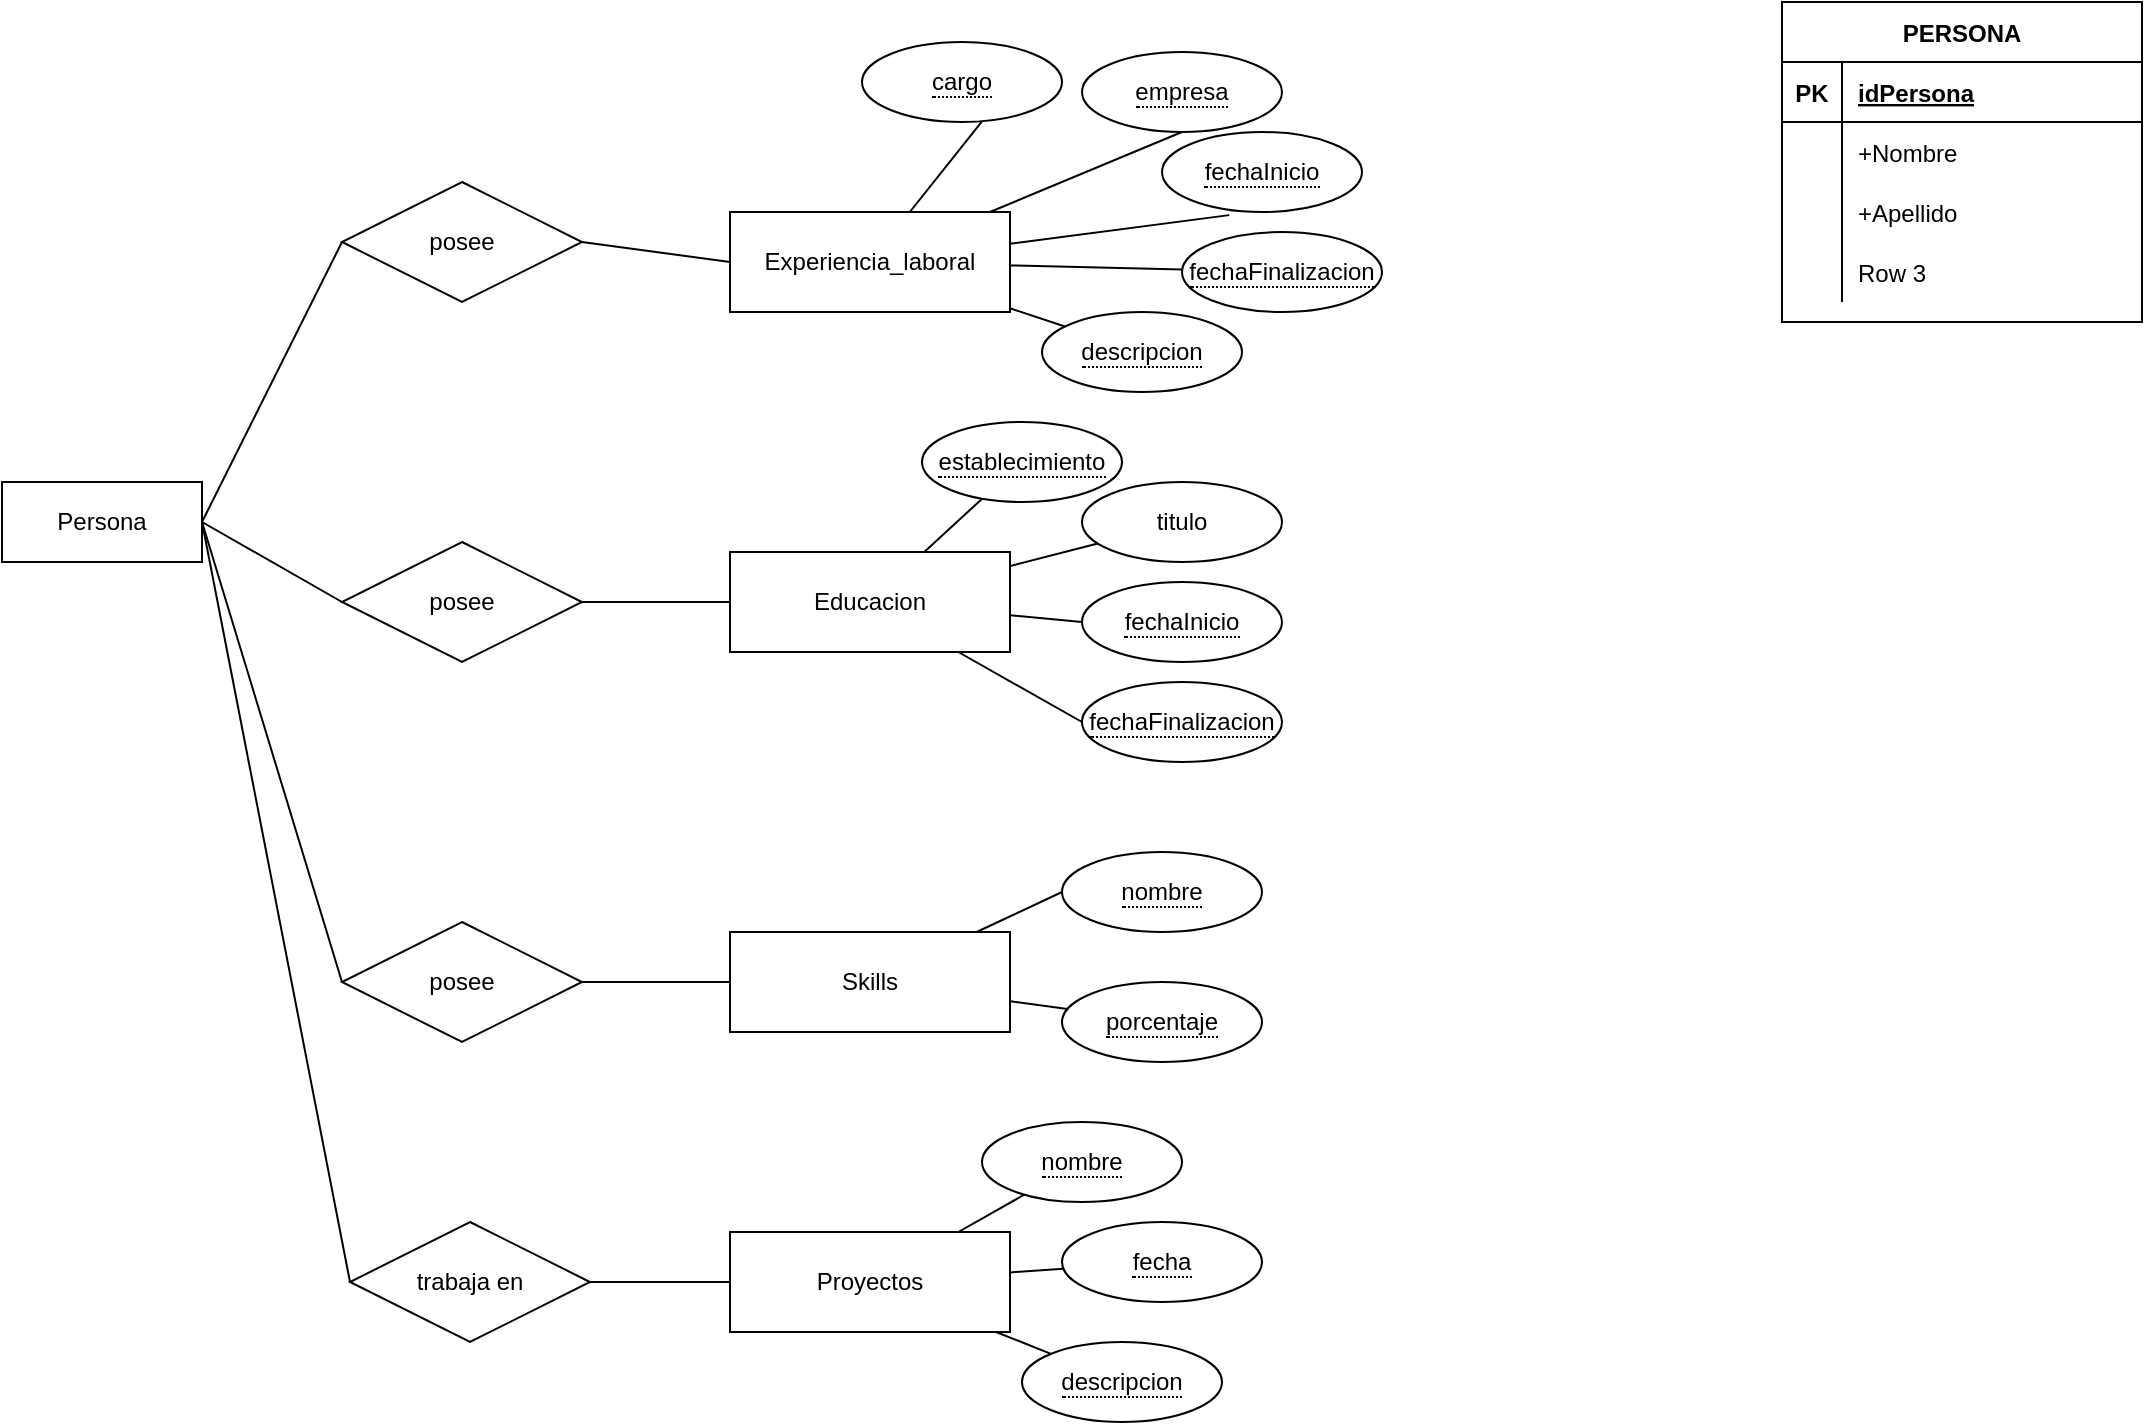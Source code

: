 <mxfile version="17.4.5" type="github">
  <diagram id="QpSm8B5l4Wpi0U74M7_F" name="DER">
    <mxGraphModel dx="1038" dy="560" grid="1" gridSize="10" guides="1" tooltips="1" connect="1" arrows="1" fold="1" page="1" pageScale="1" pageWidth="827" pageHeight="1169" math="0" shadow="0">
      <root>
        <mxCell id="0" />
        <mxCell id="1" parent="0" />
        <mxCell id="fqEM7C4JD5vtZf74MBdX-1" value="PERSONA" style="shape=table;startSize=30;container=1;collapsible=1;childLayout=tableLayout;fixedRows=1;rowLines=0;fontStyle=1;align=center;resizeLast=1;" parent="1" vertex="1">
          <mxGeometry x="940" y="20" width="180" height="160" as="geometry" />
        </mxCell>
        <mxCell id="fqEM7C4JD5vtZf74MBdX-2" value="" style="shape=tableRow;horizontal=0;startSize=0;swimlaneHead=0;swimlaneBody=0;fillColor=none;collapsible=0;dropTarget=0;points=[[0,0.5],[1,0.5]];portConstraint=eastwest;top=0;left=0;right=0;bottom=1;" parent="fqEM7C4JD5vtZf74MBdX-1" vertex="1">
          <mxGeometry y="30" width="180" height="30" as="geometry" />
        </mxCell>
        <mxCell id="fqEM7C4JD5vtZf74MBdX-3" value="PK" style="shape=partialRectangle;connectable=0;fillColor=none;top=0;left=0;bottom=0;right=0;fontStyle=1;overflow=hidden;" parent="fqEM7C4JD5vtZf74MBdX-2" vertex="1">
          <mxGeometry width="30" height="30" as="geometry">
            <mxRectangle width="30" height="30" as="alternateBounds" />
          </mxGeometry>
        </mxCell>
        <mxCell id="fqEM7C4JD5vtZf74MBdX-4" value="idPersona" style="shape=partialRectangle;connectable=0;fillColor=none;top=0;left=0;bottom=0;right=0;align=left;spacingLeft=6;fontStyle=5;overflow=hidden;" parent="fqEM7C4JD5vtZf74MBdX-2" vertex="1">
          <mxGeometry x="30" width="150" height="30" as="geometry">
            <mxRectangle width="150" height="30" as="alternateBounds" />
          </mxGeometry>
        </mxCell>
        <mxCell id="fqEM7C4JD5vtZf74MBdX-5" value="" style="shape=tableRow;horizontal=0;startSize=0;swimlaneHead=0;swimlaneBody=0;fillColor=none;collapsible=0;dropTarget=0;points=[[0,0.5],[1,0.5]];portConstraint=eastwest;top=0;left=0;right=0;bottom=0;" parent="fqEM7C4JD5vtZf74MBdX-1" vertex="1">
          <mxGeometry y="60" width="180" height="30" as="geometry" />
        </mxCell>
        <mxCell id="fqEM7C4JD5vtZf74MBdX-6" value="" style="shape=partialRectangle;connectable=0;fillColor=none;top=0;left=0;bottom=0;right=0;editable=1;overflow=hidden;" parent="fqEM7C4JD5vtZf74MBdX-5" vertex="1">
          <mxGeometry width="30" height="30" as="geometry">
            <mxRectangle width="30" height="30" as="alternateBounds" />
          </mxGeometry>
        </mxCell>
        <mxCell id="fqEM7C4JD5vtZf74MBdX-7" value="+Nombre" style="shape=partialRectangle;connectable=0;fillColor=none;top=0;left=0;bottom=0;right=0;align=left;spacingLeft=6;overflow=hidden;" parent="fqEM7C4JD5vtZf74MBdX-5" vertex="1">
          <mxGeometry x="30" width="150" height="30" as="geometry">
            <mxRectangle width="150" height="30" as="alternateBounds" />
          </mxGeometry>
        </mxCell>
        <mxCell id="fqEM7C4JD5vtZf74MBdX-8" value="" style="shape=tableRow;horizontal=0;startSize=0;swimlaneHead=0;swimlaneBody=0;fillColor=none;collapsible=0;dropTarget=0;points=[[0,0.5],[1,0.5]];portConstraint=eastwest;top=0;left=0;right=0;bottom=0;" parent="fqEM7C4JD5vtZf74MBdX-1" vertex="1">
          <mxGeometry y="90" width="180" height="30" as="geometry" />
        </mxCell>
        <mxCell id="fqEM7C4JD5vtZf74MBdX-9" value="" style="shape=partialRectangle;connectable=0;fillColor=none;top=0;left=0;bottom=0;right=0;editable=1;overflow=hidden;" parent="fqEM7C4JD5vtZf74MBdX-8" vertex="1">
          <mxGeometry width="30" height="30" as="geometry">
            <mxRectangle width="30" height="30" as="alternateBounds" />
          </mxGeometry>
        </mxCell>
        <mxCell id="fqEM7C4JD5vtZf74MBdX-10" value="+Apellido" style="shape=partialRectangle;connectable=0;fillColor=none;top=0;left=0;bottom=0;right=0;align=left;spacingLeft=6;overflow=hidden;" parent="fqEM7C4JD5vtZf74MBdX-8" vertex="1">
          <mxGeometry x="30" width="150" height="30" as="geometry">
            <mxRectangle width="150" height="30" as="alternateBounds" />
          </mxGeometry>
        </mxCell>
        <mxCell id="fqEM7C4JD5vtZf74MBdX-11" value="" style="shape=tableRow;horizontal=0;startSize=0;swimlaneHead=0;swimlaneBody=0;fillColor=none;collapsible=0;dropTarget=0;points=[[0,0.5],[1,0.5]];portConstraint=eastwest;top=0;left=0;right=0;bottom=0;" parent="fqEM7C4JD5vtZf74MBdX-1" vertex="1">
          <mxGeometry y="120" width="180" height="30" as="geometry" />
        </mxCell>
        <mxCell id="fqEM7C4JD5vtZf74MBdX-12" value="" style="shape=partialRectangle;connectable=0;fillColor=none;top=0;left=0;bottom=0;right=0;editable=1;overflow=hidden;" parent="fqEM7C4JD5vtZf74MBdX-11" vertex="1">
          <mxGeometry width="30" height="30" as="geometry">
            <mxRectangle width="30" height="30" as="alternateBounds" />
          </mxGeometry>
        </mxCell>
        <mxCell id="fqEM7C4JD5vtZf74MBdX-13" value="Row 3" style="shape=partialRectangle;connectable=0;fillColor=none;top=0;left=0;bottom=0;right=0;align=left;spacingLeft=6;overflow=hidden;" parent="fqEM7C4JD5vtZf74MBdX-11" vertex="1">
          <mxGeometry x="30" width="150" height="30" as="geometry">
            <mxRectangle width="150" height="30" as="alternateBounds" />
          </mxGeometry>
        </mxCell>
        <mxCell id="chf8NwxJ6LeS7-mmYx3d-1" value="Persona" style="whiteSpace=wrap;html=1;align=center;" parent="1" vertex="1">
          <mxGeometry x="50" y="260" width="100" height="40" as="geometry" />
        </mxCell>
        <mxCell id="chf8NwxJ6LeS7-mmYx3d-43" style="edgeStyle=none;shape=connector;rounded=0;orthogonalLoop=1;jettySize=auto;html=1;entryX=0.599;entryY=0.996;entryDx=0;entryDy=0;entryPerimeter=0;labelBackgroundColor=default;fontFamily=Helvetica;fontSize=11;fontColor=default;endArrow=none;strokeColor=default;" parent="1" source="chf8NwxJ6LeS7-mmYx3d-3" target="chf8NwxJ6LeS7-mmYx3d-35" edge="1">
          <mxGeometry relative="1" as="geometry" />
        </mxCell>
        <mxCell id="chf8NwxJ6LeS7-mmYx3d-44" style="edgeStyle=none;shape=connector;rounded=0;orthogonalLoop=1;jettySize=auto;html=1;entryX=0.5;entryY=1;entryDx=0;entryDy=0;labelBackgroundColor=default;fontFamily=Helvetica;fontSize=11;fontColor=default;endArrow=none;strokeColor=default;" parent="1" source="chf8NwxJ6LeS7-mmYx3d-3" target="chf8NwxJ6LeS7-mmYx3d-36" edge="1">
          <mxGeometry relative="1" as="geometry" />
        </mxCell>
        <mxCell id="chf8NwxJ6LeS7-mmYx3d-45" style="edgeStyle=none;shape=connector;rounded=0;orthogonalLoop=1;jettySize=auto;html=1;entryX=0.336;entryY=1.039;entryDx=0;entryDy=0;entryPerimeter=0;labelBackgroundColor=default;fontFamily=Helvetica;fontSize=11;fontColor=default;endArrow=none;strokeColor=default;" parent="1" source="chf8NwxJ6LeS7-mmYx3d-3" target="chf8NwxJ6LeS7-mmYx3d-37" edge="1">
          <mxGeometry relative="1" as="geometry" />
        </mxCell>
        <mxCell id="chf8NwxJ6LeS7-mmYx3d-46" style="edgeStyle=none;shape=connector;rounded=0;orthogonalLoop=1;jettySize=auto;html=1;labelBackgroundColor=default;fontFamily=Helvetica;fontSize=11;fontColor=default;endArrow=none;strokeColor=default;" parent="1" source="chf8NwxJ6LeS7-mmYx3d-3" target="chf8NwxJ6LeS7-mmYx3d-38" edge="1">
          <mxGeometry relative="1" as="geometry" />
        </mxCell>
        <mxCell id="chf8NwxJ6LeS7-mmYx3d-47" style="edgeStyle=none;shape=connector;rounded=0;orthogonalLoop=1;jettySize=auto;html=1;labelBackgroundColor=default;fontFamily=Helvetica;fontSize=11;fontColor=default;endArrow=none;strokeColor=default;" parent="1" source="chf8NwxJ6LeS7-mmYx3d-3" target="chf8NwxJ6LeS7-mmYx3d-39" edge="1">
          <mxGeometry relative="1" as="geometry" />
        </mxCell>
        <mxCell id="chf8NwxJ6LeS7-mmYx3d-3" value="Experiencia_laboral" style="whiteSpace=wrap;html=1;align=center;" parent="1" vertex="1">
          <mxGeometry x="414" y="125" width="140" height="50" as="geometry" />
        </mxCell>
        <mxCell id="chf8NwxJ6LeS7-mmYx3d-49" style="edgeStyle=none;shape=connector;rounded=0;orthogonalLoop=1;jettySize=auto;html=1;labelBackgroundColor=default;fontFamily=Helvetica;fontSize=11;fontColor=default;endArrow=none;strokeColor=default;" parent="1" source="chf8NwxJ6LeS7-mmYx3d-4" target="chf8NwxJ6LeS7-mmYx3d-48" edge="1">
          <mxGeometry relative="1" as="geometry" />
        </mxCell>
        <mxCell id="chf8NwxJ6LeS7-mmYx3d-52" style="edgeStyle=none;shape=connector;rounded=0;orthogonalLoop=1;jettySize=auto;html=1;entryX=0;entryY=0.5;entryDx=0;entryDy=0;labelBackgroundColor=default;fontFamily=Helvetica;fontSize=11;fontColor=default;endArrow=none;strokeColor=default;" parent="1" source="chf8NwxJ6LeS7-mmYx3d-4" target="chf8NwxJ6LeS7-mmYx3d-51" edge="1">
          <mxGeometry relative="1" as="geometry" />
        </mxCell>
        <mxCell id="chf8NwxJ6LeS7-mmYx3d-53" style="edgeStyle=none;shape=connector;rounded=0;orthogonalLoop=1;jettySize=auto;html=1;labelBackgroundColor=default;fontFamily=Helvetica;fontSize=11;fontColor=default;endArrow=none;strokeColor=default;" parent="1" source="chf8NwxJ6LeS7-mmYx3d-4" target="chf8NwxJ6LeS7-mmYx3d-50" edge="1">
          <mxGeometry relative="1" as="geometry" />
        </mxCell>
        <mxCell id="chf8NwxJ6LeS7-mmYx3d-55" style="edgeStyle=none;shape=connector;rounded=0;orthogonalLoop=1;jettySize=auto;html=1;entryX=0;entryY=0.5;entryDx=0;entryDy=0;labelBackgroundColor=default;fontFamily=Helvetica;fontSize=11;fontColor=default;endArrow=none;strokeColor=default;" parent="1" source="chf8NwxJ6LeS7-mmYx3d-4" target="chf8NwxJ6LeS7-mmYx3d-54" edge="1">
          <mxGeometry relative="1" as="geometry" />
        </mxCell>
        <mxCell id="chf8NwxJ6LeS7-mmYx3d-4" value="Educacion" style="whiteSpace=wrap;html=1;align=center;" parent="1" vertex="1">
          <mxGeometry x="414" y="295" width="140" height="50" as="geometry" />
        </mxCell>
        <mxCell id="chf8NwxJ6LeS7-mmYx3d-58" style="edgeStyle=none;shape=connector;rounded=0;orthogonalLoop=1;jettySize=auto;html=1;entryX=0;entryY=0.5;entryDx=0;entryDy=0;labelBackgroundColor=default;fontFamily=Helvetica;fontSize=11;fontColor=default;endArrow=none;strokeColor=default;" parent="1" source="chf8NwxJ6LeS7-mmYx3d-5" target="chf8NwxJ6LeS7-mmYx3d-56" edge="1">
          <mxGeometry relative="1" as="geometry" />
        </mxCell>
        <mxCell id="chf8NwxJ6LeS7-mmYx3d-59" style="edgeStyle=none;shape=connector;rounded=0;orthogonalLoop=1;jettySize=auto;html=1;labelBackgroundColor=default;fontFamily=Helvetica;fontSize=11;fontColor=default;endArrow=none;strokeColor=default;" parent="1" source="chf8NwxJ6LeS7-mmYx3d-5" target="chf8NwxJ6LeS7-mmYx3d-57" edge="1">
          <mxGeometry relative="1" as="geometry" />
        </mxCell>
        <mxCell id="chf8NwxJ6LeS7-mmYx3d-5" value="Skills" style="whiteSpace=wrap;html=1;align=center;" parent="1" vertex="1">
          <mxGeometry x="414" y="485" width="140" height="50" as="geometry" />
        </mxCell>
        <mxCell id="chf8NwxJ6LeS7-mmYx3d-63" style="edgeStyle=none;shape=connector;rounded=0;orthogonalLoop=1;jettySize=auto;html=1;labelBackgroundColor=default;fontFamily=Helvetica;fontSize=11;fontColor=default;endArrow=none;strokeColor=default;" parent="1" source="chf8NwxJ6LeS7-mmYx3d-6" target="chf8NwxJ6LeS7-mmYx3d-60" edge="1">
          <mxGeometry relative="1" as="geometry" />
        </mxCell>
        <mxCell id="chf8NwxJ6LeS7-mmYx3d-64" style="edgeStyle=none;shape=connector;rounded=0;orthogonalLoop=1;jettySize=auto;html=1;labelBackgroundColor=default;fontFamily=Helvetica;fontSize=11;fontColor=default;endArrow=none;strokeColor=default;" parent="1" source="chf8NwxJ6LeS7-mmYx3d-6" target="chf8NwxJ6LeS7-mmYx3d-61" edge="1">
          <mxGeometry relative="1" as="geometry" />
        </mxCell>
        <mxCell id="chf8NwxJ6LeS7-mmYx3d-65" style="edgeStyle=none;shape=connector;rounded=0;orthogonalLoop=1;jettySize=auto;html=1;labelBackgroundColor=default;fontFamily=Helvetica;fontSize=11;fontColor=default;endArrow=none;strokeColor=default;" parent="1" source="chf8NwxJ6LeS7-mmYx3d-6" target="chf8NwxJ6LeS7-mmYx3d-62" edge="1">
          <mxGeometry relative="1" as="geometry" />
        </mxCell>
        <mxCell id="chf8NwxJ6LeS7-mmYx3d-6" value="Proyectos" style="whiteSpace=wrap;html=1;align=center;" parent="1" vertex="1">
          <mxGeometry x="414" y="635" width="140" height="50" as="geometry" />
        </mxCell>
        <mxCell id="chf8NwxJ6LeS7-mmYx3d-7" value="posee" style="shape=rhombus;perimeter=rhombusPerimeter;whiteSpace=wrap;html=1;align=center;" parent="1" vertex="1">
          <mxGeometry x="220" y="110" width="120" height="60" as="geometry" />
        </mxCell>
        <mxCell id="chf8NwxJ6LeS7-mmYx3d-9" value="" style="endArrow=none;html=1;rounded=0;exitX=1;exitY=0.5;exitDx=0;exitDy=0;entryX=0;entryY=0.5;entryDx=0;entryDy=0;" parent="1" source="chf8NwxJ6LeS7-mmYx3d-1" target="chf8NwxJ6LeS7-mmYx3d-7" edge="1">
          <mxGeometry relative="1" as="geometry">
            <mxPoint x="160" y="190" as="sourcePoint" />
            <mxPoint x="320" y="190" as="targetPoint" />
          </mxGeometry>
        </mxCell>
        <mxCell id="chf8NwxJ6LeS7-mmYx3d-15" value="" style="endArrow=none;html=1;rounded=0;exitX=1;exitY=0.5;exitDx=0;exitDy=0;entryX=0;entryY=0.5;entryDx=0;entryDy=0;" parent="1" source="chf8NwxJ6LeS7-mmYx3d-7" target="chf8NwxJ6LeS7-mmYx3d-3" edge="1">
          <mxGeometry relative="1" as="geometry">
            <mxPoint x="320" y="200" as="sourcePoint" />
            <mxPoint x="480" y="200" as="targetPoint" />
          </mxGeometry>
        </mxCell>
        <mxCell id="chf8NwxJ6LeS7-mmYx3d-18" value="posee" style="shape=rhombus;perimeter=rhombusPerimeter;whiteSpace=wrap;html=1;align=center;" parent="1" vertex="1">
          <mxGeometry x="220" y="290" width="120" height="60" as="geometry" />
        </mxCell>
        <mxCell id="chf8NwxJ6LeS7-mmYx3d-20" value="" style="endArrow=none;html=1;rounded=0;exitX=1;exitY=0.5;exitDx=0;exitDy=0;entryX=0;entryY=0.5;entryDx=0;entryDy=0;" parent="1" source="chf8NwxJ6LeS7-mmYx3d-1" target="chf8NwxJ6LeS7-mmYx3d-18" edge="1">
          <mxGeometry relative="1" as="geometry">
            <mxPoint x="310" y="240" as="sourcePoint" />
            <mxPoint x="470" y="240" as="targetPoint" />
          </mxGeometry>
        </mxCell>
        <mxCell id="chf8NwxJ6LeS7-mmYx3d-22" value="" style="endArrow=none;html=1;rounded=0;exitX=1;exitY=0.5;exitDx=0;exitDy=0;entryX=0;entryY=0.5;entryDx=0;entryDy=0;" parent="1" source="chf8NwxJ6LeS7-mmYx3d-18" target="chf8NwxJ6LeS7-mmYx3d-4" edge="1">
          <mxGeometry relative="1" as="geometry">
            <mxPoint x="350" y="320" as="sourcePoint" />
            <mxPoint x="400" y="330" as="targetPoint" />
          </mxGeometry>
        </mxCell>
        <mxCell id="chf8NwxJ6LeS7-mmYx3d-23" value="posee" style="shape=rhombus;perimeter=rhombusPerimeter;whiteSpace=wrap;html=1;align=center;" parent="1" vertex="1">
          <mxGeometry x="220" y="480" width="120" height="60" as="geometry" />
        </mxCell>
        <mxCell id="chf8NwxJ6LeS7-mmYx3d-24" value="trabaja en" style="shape=rhombus;perimeter=rhombusPerimeter;whiteSpace=wrap;html=1;align=center;" parent="1" vertex="1">
          <mxGeometry x="224" y="630" width="120" height="60" as="geometry" />
        </mxCell>
        <mxCell id="chf8NwxJ6LeS7-mmYx3d-26" value="" style="endArrow=none;html=1;rounded=0;entryX=0;entryY=0.5;entryDx=0;entryDy=0;exitX=1;exitY=0.5;exitDx=0;exitDy=0;" parent="1" source="chf8NwxJ6LeS7-mmYx3d-1" target="chf8NwxJ6LeS7-mmYx3d-23" edge="1">
          <mxGeometry relative="1" as="geometry">
            <mxPoint x="210" y="290" as="sourcePoint" />
            <mxPoint x="430" y="310" as="targetPoint" />
          </mxGeometry>
        </mxCell>
        <mxCell id="chf8NwxJ6LeS7-mmYx3d-27" value="" style="endArrow=none;html=1;rounded=0;exitX=1;exitY=0.5;exitDx=0;exitDy=0;entryX=0;entryY=0.5;entryDx=0;entryDy=0;" parent="1" source="chf8NwxJ6LeS7-mmYx3d-1" target="chf8NwxJ6LeS7-mmYx3d-24" edge="1">
          <mxGeometry relative="1" as="geometry">
            <mxPoint x="270" y="310" as="sourcePoint" />
            <mxPoint x="430" y="310" as="targetPoint" />
          </mxGeometry>
        </mxCell>
        <mxCell id="chf8NwxJ6LeS7-mmYx3d-31" value="" style="endArrow=none;html=1;rounded=0;exitX=1;exitY=0.5;exitDx=0;exitDy=0;" parent="1" source="chf8NwxJ6LeS7-mmYx3d-24" target="chf8NwxJ6LeS7-mmYx3d-6" edge="1">
          <mxGeometry relative="1" as="geometry">
            <mxPoint x="270" y="550" as="sourcePoint" />
            <mxPoint x="430" y="550" as="targetPoint" />
          </mxGeometry>
        </mxCell>
        <mxCell id="chf8NwxJ6LeS7-mmYx3d-32" value="" style="endArrow=none;html=1;rounded=0;exitX=1;exitY=0.5;exitDx=0;exitDy=0;entryX=0;entryY=0.5;entryDx=0;entryDy=0;" parent="1" source="chf8NwxJ6LeS7-mmYx3d-23" target="chf8NwxJ6LeS7-mmYx3d-5" edge="1">
          <mxGeometry relative="1" as="geometry">
            <mxPoint x="270" y="480" as="sourcePoint" />
            <mxPoint x="430" y="480" as="targetPoint" />
          </mxGeometry>
        </mxCell>
        <mxCell id="chf8NwxJ6LeS7-mmYx3d-35" value="&lt;span style=&quot;border-bottom: 1px dotted&quot;&gt;cargo&lt;/span&gt;" style="ellipse;whiteSpace=wrap;html=1;align=center;" parent="1" vertex="1">
          <mxGeometry x="480" y="40" width="100" height="40" as="geometry" />
        </mxCell>
        <mxCell id="chf8NwxJ6LeS7-mmYx3d-36" value="&lt;span style=&quot;border-bottom: 1px dotted&quot;&gt;empresa&lt;/span&gt;" style="ellipse;whiteSpace=wrap;html=1;align=center;" parent="1" vertex="1">
          <mxGeometry x="590" y="45" width="100" height="40" as="geometry" />
        </mxCell>
        <mxCell id="chf8NwxJ6LeS7-mmYx3d-37" value="&lt;span style=&quot;border-bottom: 1px dotted&quot;&gt;fechaInicio&lt;/span&gt;" style="ellipse;whiteSpace=wrap;html=1;align=center;" parent="1" vertex="1">
          <mxGeometry x="630" y="85" width="100" height="40" as="geometry" />
        </mxCell>
        <mxCell id="chf8NwxJ6LeS7-mmYx3d-38" value="&lt;span style=&quot;border-bottom: 1px dotted&quot;&gt;fechaFinalizacion&lt;/span&gt;" style="ellipse;whiteSpace=wrap;html=1;align=center;" parent="1" vertex="1">
          <mxGeometry x="640" y="135" width="100" height="40" as="geometry" />
        </mxCell>
        <mxCell id="chf8NwxJ6LeS7-mmYx3d-39" value="&lt;span style=&quot;border-bottom: 1px dotted&quot;&gt;descripcion&lt;/span&gt;" style="ellipse;whiteSpace=wrap;html=1;align=center;" parent="1" vertex="1">
          <mxGeometry x="570" y="175" width="100" height="40" as="geometry" />
        </mxCell>
        <mxCell id="chf8NwxJ6LeS7-mmYx3d-48" value="&lt;span style=&quot;border-bottom: 1px dotted&quot;&gt;establecimiento&lt;/span&gt;" style="ellipse;whiteSpace=wrap;html=1;align=center;" parent="1" vertex="1">
          <mxGeometry x="510" y="230" width="100" height="40" as="geometry" />
        </mxCell>
        <mxCell id="chf8NwxJ6LeS7-mmYx3d-50" value="titulo" style="ellipse;whiteSpace=wrap;html=1;align=center;" parent="1" vertex="1">
          <mxGeometry x="590" y="260" width="100" height="40" as="geometry" />
        </mxCell>
        <mxCell id="chf8NwxJ6LeS7-mmYx3d-51" value="&lt;span style=&quot;border-bottom: 1px dotted&quot;&gt;fechaInicio&lt;/span&gt;" style="ellipse;whiteSpace=wrap;html=1;align=center;" parent="1" vertex="1">
          <mxGeometry x="590" y="310" width="100" height="40" as="geometry" />
        </mxCell>
        <mxCell id="chf8NwxJ6LeS7-mmYx3d-54" value="&lt;span style=&quot;border-bottom: 1px dotted&quot;&gt;fechaFinalizacion&lt;/span&gt;" style="ellipse;whiteSpace=wrap;html=1;align=center;" parent="1" vertex="1">
          <mxGeometry x="590" y="360" width="100" height="40" as="geometry" />
        </mxCell>
        <mxCell id="chf8NwxJ6LeS7-mmYx3d-56" value="&lt;span style=&quot;border-bottom: 1px dotted&quot;&gt;nombre&lt;/span&gt;" style="ellipse;whiteSpace=wrap;html=1;align=center;" parent="1" vertex="1">
          <mxGeometry x="580" y="445" width="100" height="40" as="geometry" />
        </mxCell>
        <mxCell id="chf8NwxJ6LeS7-mmYx3d-57" value="&lt;span style=&quot;border-bottom: 1px dotted&quot;&gt;porcentaje&lt;/span&gt;" style="ellipse;whiteSpace=wrap;html=1;align=center;" parent="1" vertex="1">
          <mxGeometry x="580" y="510" width="100" height="40" as="geometry" />
        </mxCell>
        <mxCell id="chf8NwxJ6LeS7-mmYx3d-60" value="&lt;span style=&quot;border-bottom: 1px dotted&quot;&gt;nombre&lt;/span&gt;" style="ellipse;whiteSpace=wrap;html=1;align=center;" parent="1" vertex="1">
          <mxGeometry x="540" y="580" width="100" height="40" as="geometry" />
        </mxCell>
        <mxCell id="chf8NwxJ6LeS7-mmYx3d-61" value="&lt;span style=&quot;border-bottom: 1px dotted&quot;&gt;fecha&lt;/span&gt;" style="ellipse;whiteSpace=wrap;html=1;align=center;" parent="1" vertex="1">
          <mxGeometry x="580" y="630" width="100" height="40" as="geometry" />
        </mxCell>
        <mxCell id="chf8NwxJ6LeS7-mmYx3d-62" value="&lt;span style=&quot;border-bottom: 1px dotted&quot;&gt;descripcion&lt;/span&gt;" style="ellipse;whiteSpace=wrap;html=1;align=center;" parent="1" vertex="1">
          <mxGeometry x="560" y="690" width="100" height="40" as="geometry" />
        </mxCell>
      </root>
    </mxGraphModel>
  </diagram>
</mxfile>
